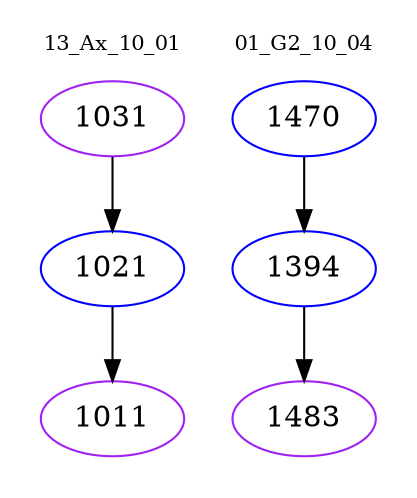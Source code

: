 digraph{
subgraph cluster_0 {
color = white
label = "13_Ax_10_01";
fontsize=10;
T0_1031 [label="1031", color="purple"]
T0_1031 -> T0_1021 [color="black"]
T0_1021 [label="1021", color="blue"]
T0_1021 -> T0_1011 [color="black"]
T0_1011 [label="1011", color="purple"]
}
subgraph cluster_1 {
color = white
label = "01_G2_10_04";
fontsize=10;
T1_1470 [label="1470", color="blue"]
T1_1470 -> T1_1394 [color="black"]
T1_1394 [label="1394", color="blue"]
T1_1394 -> T1_1483 [color="black"]
T1_1483 [label="1483", color="purple"]
}
}
